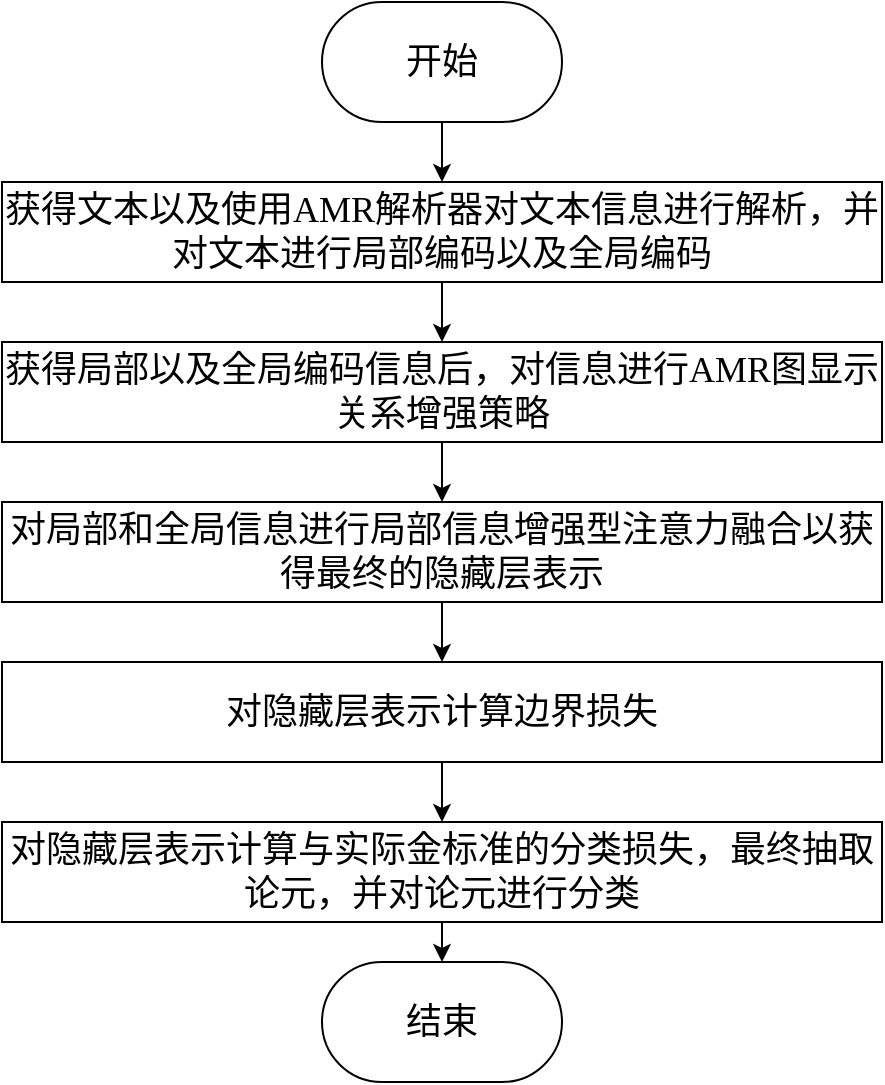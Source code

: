 <mxfile version="22.1.18" type="github">
  <diagram name="第 1 页" id="jOLeK5Tnrv1MTi5kzZtN">
    <mxGraphModel dx="587" dy="921" grid="1" gridSize="10" guides="1" tooltips="1" connect="1" arrows="1" fold="1" page="1" pageScale="1" pageWidth="827" pageHeight="1169" math="0" shadow="0">
      <root>
        <mxCell id="0" />
        <mxCell id="1" parent="0" />
        <mxCell id="ZxYj19B3jPYOa6TasSLj-7" style="edgeStyle=orthogonalEdgeStyle;rounded=0;orthogonalLoop=1;jettySize=auto;html=1;entryX=0.5;entryY=0;entryDx=0;entryDy=0;fontFamily=宋体-简;fontSize=18;" edge="1" parent="1" source="ZxYj19B3jPYOa6TasSLj-1" target="ZxYj19B3jPYOa6TasSLj-2">
          <mxGeometry relative="1" as="geometry" />
        </mxCell>
        <mxCell id="ZxYj19B3jPYOa6TasSLj-1" value="开始" style="rounded=1;whiteSpace=wrap;html=1;arcSize=50;fontFamily=宋体-简;fontSize=18;" vertex="1" parent="1">
          <mxGeometry x="190" y="60" width="120" height="60" as="geometry" />
        </mxCell>
        <mxCell id="ZxYj19B3jPYOa6TasSLj-8" style="edgeStyle=orthogonalEdgeStyle;rounded=0;orthogonalLoop=1;jettySize=auto;html=1;fontFamily=宋体-简;fontSize=18;" edge="1" parent="1" source="ZxYj19B3jPYOa6TasSLj-2" target="ZxYj19B3jPYOa6TasSLj-3">
          <mxGeometry relative="1" as="geometry" />
        </mxCell>
        <mxCell id="ZxYj19B3jPYOa6TasSLj-2" value="获得文本以及使用AMR解析器对文本信息进行解析，并对文本进行局部编码以及全局编码" style="rounded=0;whiteSpace=wrap;html=1;fontFamily=宋体-简;fontSize=18;" vertex="1" parent="1">
          <mxGeometry x="30" y="150" width="440" height="50" as="geometry" />
        </mxCell>
        <mxCell id="ZxYj19B3jPYOa6TasSLj-9" style="edgeStyle=orthogonalEdgeStyle;rounded=0;orthogonalLoop=1;jettySize=auto;html=1;fontFamily=宋体-简;fontSize=18;" edge="1" parent="1" source="ZxYj19B3jPYOa6TasSLj-3" target="ZxYj19B3jPYOa6TasSLj-4">
          <mxGeometry relative="1" as="geometry" />
        </mxCell>
        <mxCell id="ZxYj19B3jPYOa6TasSLj-3" value="获得局部以及全局编码信息后，对信息进行AMR图显示关系增强策略" style="rounded=0;whiteSpace=wrap;html=1;fontFamily=宋体-简;fontSize=18;" vertex="1" parent="1">
          <mxGeometry x="30" y="230" width="440" height="50" as="geometry" />
        </mxCell>
        <mxCell id="ZxYj19B3jPYOa6TasSLj-10" style="edgeStyle=orthogonalEdgeStyle;rounded=0;orthogonalLoop=1;jettySize=auto;html=1;entryX=0.5;entryY=0;entryDx=0;entryDy=0;fontFamily=宋体-简;fontSize=18;" edge="1" parent="1" source="ZxYj19B3jPYOa6TasSLj-4" target="ZxYj19B3jPYOa6TasSLj-5">
          <mxGeometry relative="1" as="geometry" />
        </mxCell>
        <mxCell id="ZxYj19B3jPYOa6TasSLj-4" value="对局部和全局信息进行局部信息增强型注意力融合以获得最终的隐藏层表示" style="rounded=0;whiteSpace=wrap;html=1;fontFamily=宋体-简;fontSize=18;" vertex="1" parent="1">
          <mxGeometry x="30" y="310" width="440" height="50" as="geometry" />
        </mxCell>
        <mxCell id="ZxYj19B3jPYOa6TasSLj-11" style="edgeStyle=orthogonalEdgeStyle;rounded=0;orthogonalLoop=1;jettySize=auto;html=1;fontFamily=宋体-简;fontSize=18;" edge="1" parent="1" source="ZxYj19B3jPYOa6TasSLj-5" target="ZxYj19B3jPYOa6TasSLj-6">
          <mxGeometry relative="1" as="geometry" />
        </mxCell>
        <mxCell id="ZxYj19B3jPYOa6TasSLj-5" value="对隐藏层表示计算边界损失" style="rounded=0;whiteSpace=wrap;html=1;fontFamily=宋体-简;fontSize=18;" vertex="1" parent="1">
          <mxGeometry x="30" y="390" width="440" height="50" as="geometry" />
        </mxCell>
        <mxCell id="ZxYj19B3jPYOa6TasSLj-13" style="edgeStyle=orthogonalEdgeStyle;rounded=0;orthogonalLoop=1;jettySize=auto;html=1;exitX=0.5;exitY=1;exitDx=0;exitDy=0;entryX=0.5;entryY=0;entryDx=0;entryDy=0;fontFamily=宋体-简;fontSize=18;" edge="1" parent="1" source="ZxYj19B3jPYOa6TasSLj-6" target="ZxYj19B3jPYOa6TasSLj-12">
          <mxGeometry relative="1" as="geometry" />
        </mxCell>
        <mxCell id="ZxYj19B3jPYOa6TasSLj-6" value="对隐藏层表示计算与实际金标准的分类损失，最终抽取论元，并对论元进行分类" style="rounded=0;whiteSpace=wrap;html=1;fontFamily=宋体-简;fontSize=18;" vertex="1" parent="1">
          <mxGeometry x="30" y="470" width="440" height="50" as="geometry" />
        </mxCell>
        <mxCell id="ZxYj19B3jPYOa6TasSLj-12" value="结束" style="rounded=1;whiteSpace=wrap;html=1;arcSize=50;fontFamily=宋体-简;fontSize=18;" vertex="1" parent="1">
          <mxGeometry x="190" y="540" width="120" height="60" as="geometry" />
        </mxCell>
      </root>
    </mxGraphModel>
  </diagram>
</mxfile>
